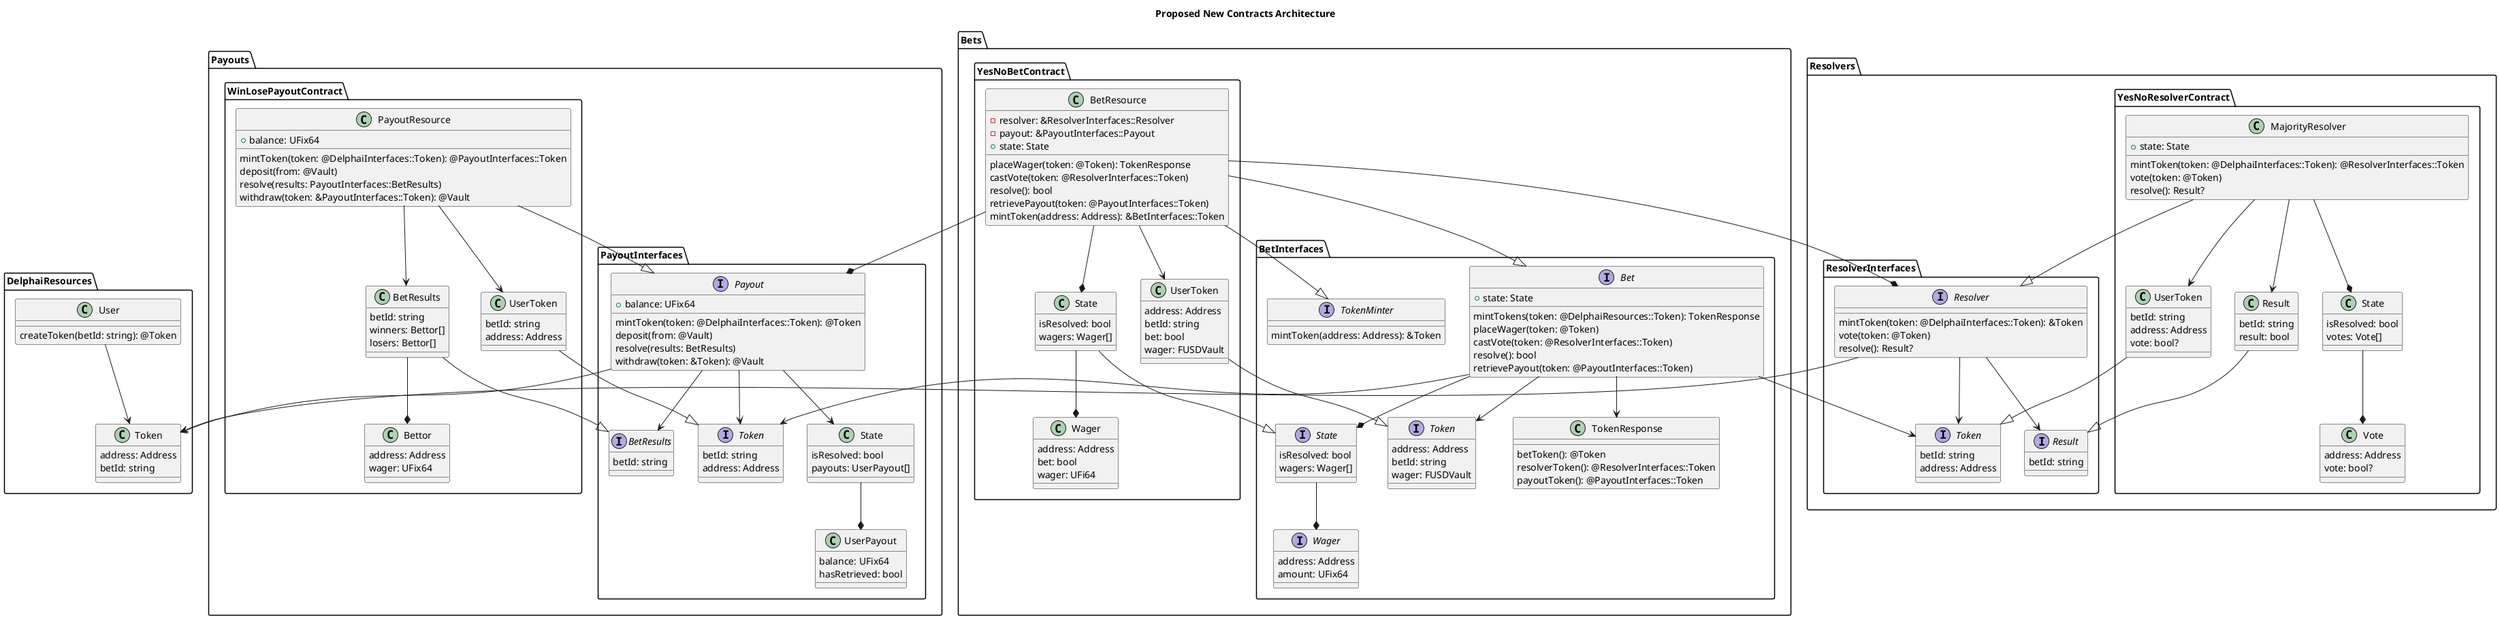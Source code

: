 @startuml newContractArch

title Proposed New Contracts Architecture

namespace Bets {
    namespace BetInterfaces {
        interface Wager {
            address: Address
            amount: UFix64
        }

        interface State {
            isResolved: bool
            wagers: Wager[]
        }

        interface Token {
            address: Address
            betId: string
            wager: FUSDVault
        }

        interface Bet {
            + state: State
            mintTokens(token: @DelphaiResources::Token): TokenResponse
            placeWager(token: @Token)
            castVote(token: @ResolverInterfaces::Token)
            resolve(): bool
            retrievePayout(token: @PayoutInterfaces::Token)
        }

        interface TokenMinter {
            mintToken(address: Address): &Token
        }

        class TokenResponse {
            betToken(): @Token
            resolverToken(): @ResolverInterfaces::Token
            payoutToken(): @PayoutInterfaces::Token
        }
    }

    namespace YesNoBetContract {
        class Wager {
            address: Address
            bet: bool
            wager: UFi64
        }

        class UserToken {
            address: Address
            betId: string
            bet: bool
            wager: FUSDVault
        }

        class State {
            isResolved: bool
            wagers: Wager[]
        }

        class BetResource {
            - resolver: &ResolverInterfaces::Resolver
            - payout: &PayoutInterfaces::Payout
            + state: State
            
            placeWager(token: @Token): TokenResponse
            castVote(token: @ResolverInterfaces::Token)
            resolve(): bool
            retrievePayout(token: @PayoutInterfaces::Token)
            mintToken(address: Address): &BetInterfaces::Token
        }
    }
}

namespace Resolvers {
    namespace ResolverInterfaces {
        interface Token {
            betId: string
            address: Address
        }

        interface Result {
            betId: string
        }

        interface Resolver {
            mintToken(token: @DelphaiInterfaces::Token): &Token
            vote(token: @Token)
            resolve(): Result?
        }
    }

    namespace YesNoResolverContract {
        class UserToken {
            betId: string
            address: Address
            vote: bool?
        }

        class State {
            isResolved: bool
            votes: Vote[]
        }

        class Result {
            betId: string
            result: bool
        }

        class Vote {
            address: Address
            vote: bool?
        }

        class MajorityResolver {
            + state: State
            
            mintToken(token: @DelphaiInterfaces::Token): @ResolverInterfaces::Token
            vote(token: @Token)
            resolve(): Result?
        }
    }
}

namespace Payouts {
    namespace PayoutInterfaces {
        interface Token {
            betId: string
            address: Address
        }

        interface BetResults {
            betId: string
        }

        interface Payout {
            +balance: UFix64
            mintToken(token: @DelphaiInterfaces::Token): @Token
            deposit(from: @Vault)
            resolve(results: BetResults)
            withdraw(token: &Token): @Vault
        }

        class State {
            isResolved: bool
            payouts: UserPayout[]
        }

        class UserPayout {
            balance: UFix64
            hasRetrieved: bool
        }
    }

    namespace WinLosePayoutContract {
        class Bettor {
            address: Address
            wager: UFix64
        }

        class BetResults {
            betId: string
            winners: Bettor[]
            losers: Bettor[]
        }

        class UserToken {
            betId: string
            address: Address
        }

        class PayoutResource {
            +balance: UFix64
            mintToken(token: @DelphaiInterfaces::Token): @PayoutInterfaces::Token
            deposit(from: @Vault)
            resolve(results: PayoutInterfaces::BetResults)
            withdraw(token: &PayoutInterfaces::Token): @Vault
        }
    }
}

namespace DelphaiResources {
    class Token {
        address: Address
        betId: string
    }

    class User {
        createToken(betId: string): @Token
    }
}

Payouts.PayoutInterfaces.Payout --> Payouts.PayoutInterfaces.Token
Payouts.PayoutInterfaces.Payout --> Payouts.PayoutInterfaces.BetResults
Payouts.PayoutInterfaces.Payout --> Payouts.PayoutInterfaces.State
Payouts.PayoutInterfaces.Payout --> DelphaiResources.Token
Payouts.PayoutInterfaces.State --* Payouts.PayoutInterfaces.UserPayout
Payouts.WinLosePayoutContract.PayoutResource --|> Payouts.PayoutInterfaces.Payout
Payouts.WinLosePayoutContract.PayoutResource --> Payouts.WinLosePayoutContract.BetResults
Payouts.WinLosePayoutContract.BetResults --* Payouts.WinLosePayoutContract.Bettor
Payouts.WinLosePayoutContract.BetResults --|> Payouts.PayoutInterfaces.BetResults
Payouts.WinLosePayoutContract.UserToken --|> Payouts.PayoutInterfaces.Token
Payouts.WinLosePayoutContract.PayoutResource --> Payouts.WinLosePayoutContract.UserToken

Bets.BetInterfaces.Bet --> Bets.BetInterfaces.Token
Bets.BetInterfaces.Bet --> Payouts.PayoutInterfaces.Token
Bets.BetInterfaces.Bet --> Resolvers.ResolverInterfaces.Token
Bets.BetInterfaces.Bet --> Bets.BetInterfaces.TokenResponse
Bets.BetInterfaces.Bet --* Bets.BetInterfaces.State
Bets.BetInterfaces.State --* Bets.BetInterfaces.Wager
Bets.YesNoBetContract.BetResource --|> Bets.BetInterfaces.Bet
Bets.YesNoBetContract.BetResource --|> Bets.BetInterfaces.TokenMinter
Bets.YesNoBetContract.BetResource --* Bets.YesNoBetContract.State
Bets.YesNoBetContract.State --* Bets.YesNoBetContract.Wager
Bets.YesNoBetContract.BetResource --> Bets.YesNoBetContract.UserToken
Bets.YesNoBetContract.UserToken --|> Bets.BetInterfaces.Token
Bets.YesNoBetContract.BetResource --* Payouts.PayoutInterfaces.Payout
Bets.YesNoBetContract.BetResource --* Resolvers.ResolverInterfaces.Resolver
Bets.YesNoBetContract.State --|> Bets.BetInterfaces.State

Resolvers.ResolverInterfaces.Resolver --> Resolvers.ResolverInterfaces.Token
Resolvers.ResolverInterfaces.Resolver --> Resolvers.ResolverInterfaces.Result
Resolvers.ResolverInterfaces.Resolver --> DelphaiResources.Token
Resolvers.YesNoResolverContract.MajorityResolver --|> Resolvers.ResolverInterfaces.Resolver
Resolvers.YesNoResolverContract.MajorityResolver --> Resolvers.YesNoResolverContract.UserToken
Resolvers.YesNoResolverContract.UserToken --|> Resolvers.ResolverInterfaces.Token
Resolvers.YesNoResolverContract.MajorityResolver --* Resolvers.YesNoResolverContract.State
Resolvers.YesNoResolverContract.State --* Resolvers.YesNoResolverContract.Vote
Resolvers.YesNoResolverContract.MajorityResolver --> Resolvers.YesNoResolverContract.Result
Resolvers.YesNoResolverContract.Result --|> Resolvers.ResolverInterfaces.Result

DelphaiResources.User --> DelphaiResources.Token
@enduml
